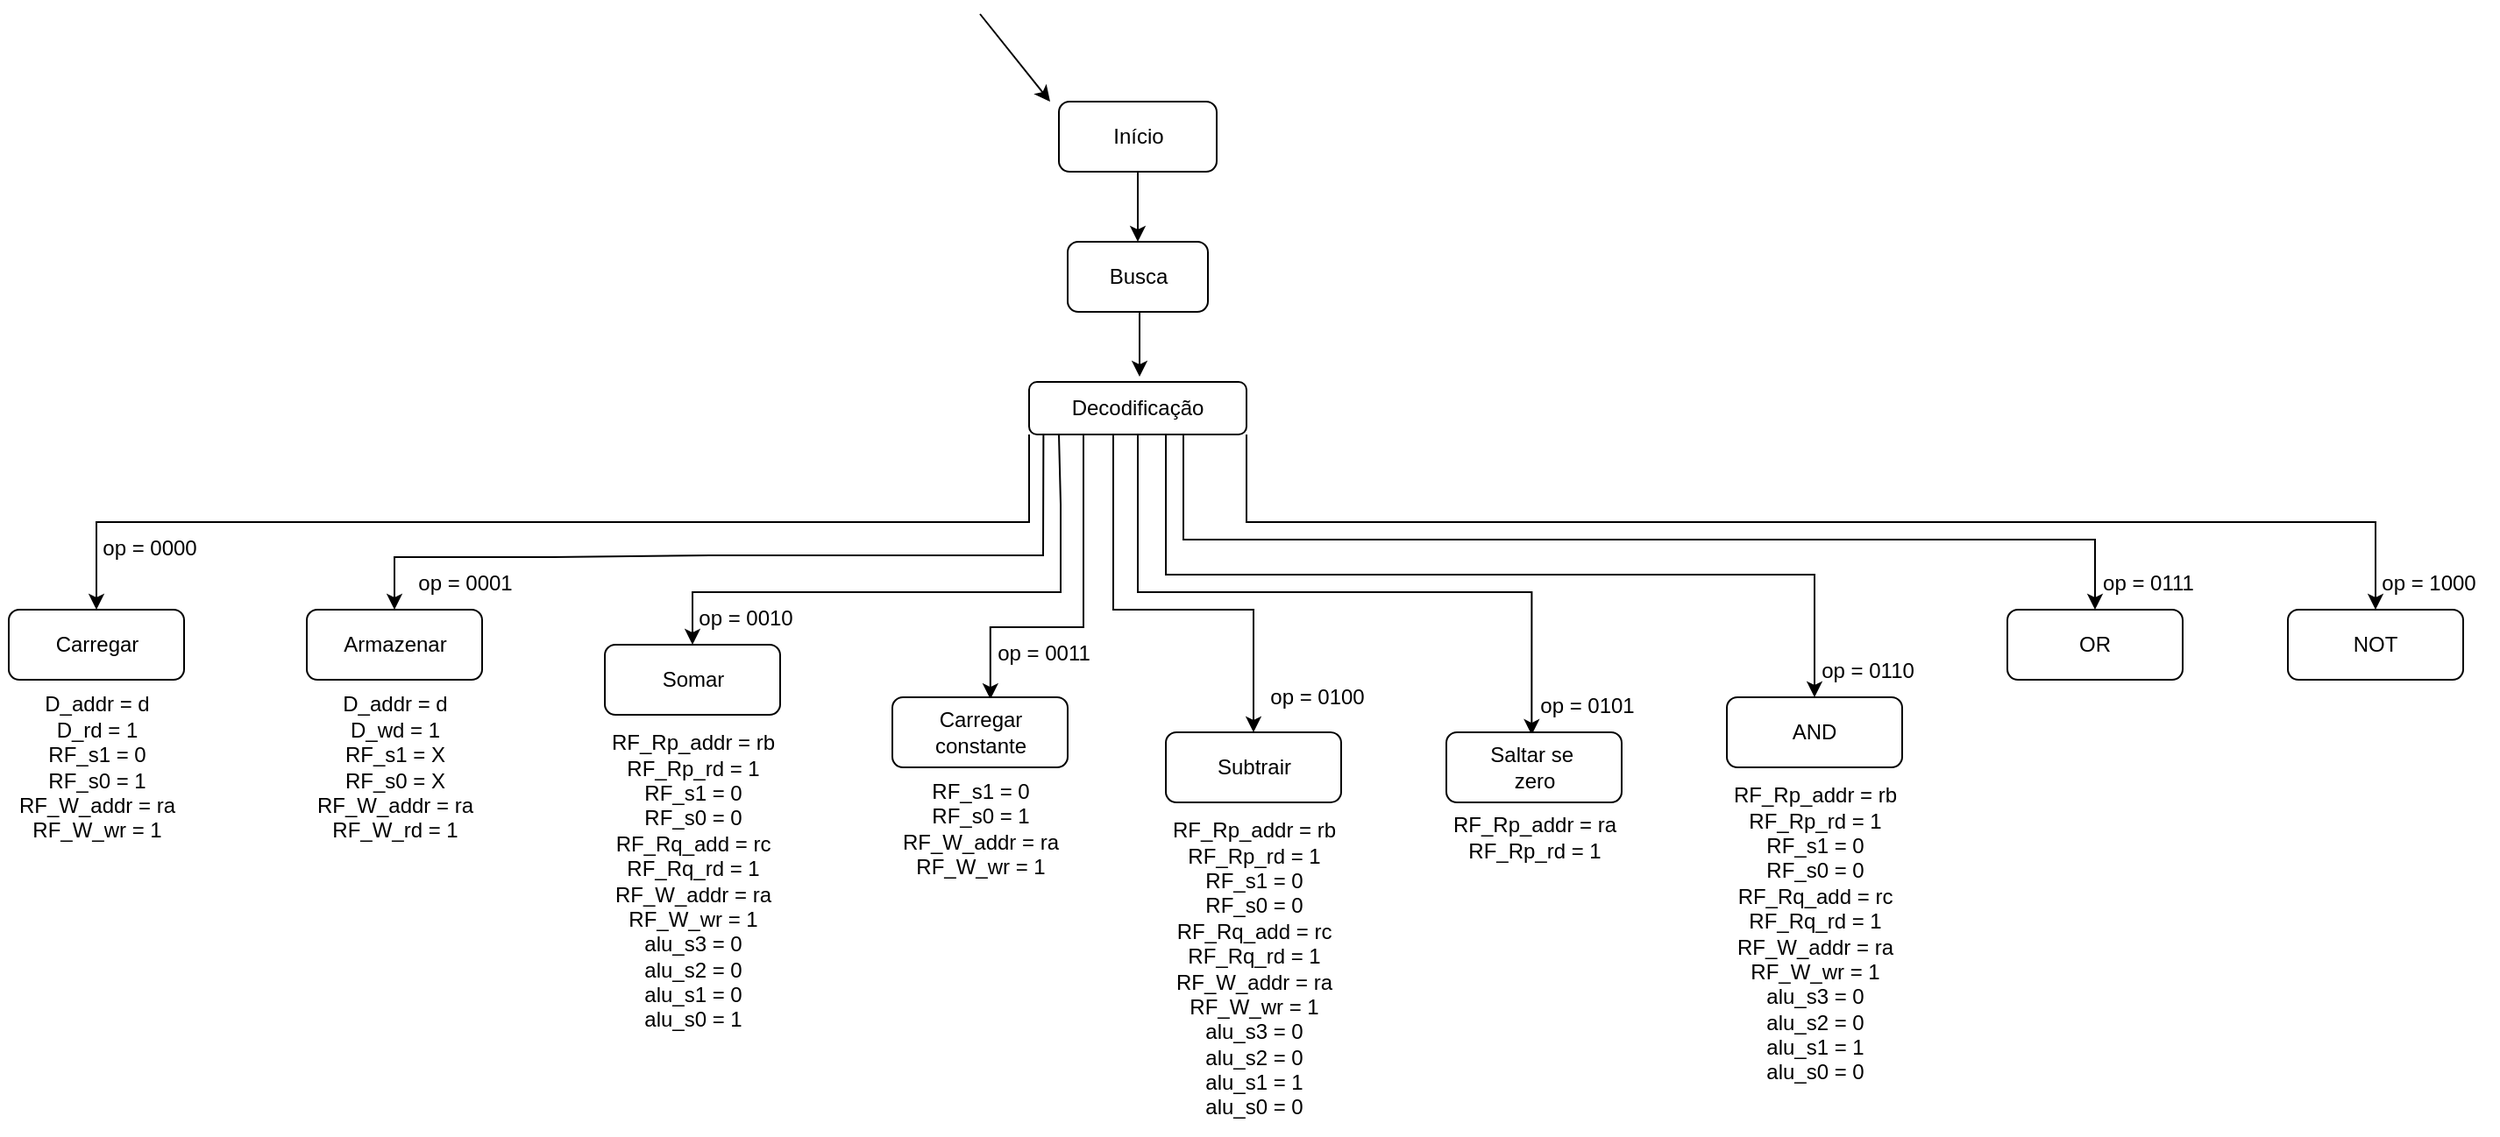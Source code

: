<mxfile version="21.6.3" type="github">
  <diagram name="Page-1" id="TQiY2bgFi70chmA_Tr3e">
    <mxGraphModel dx="2220" dy="1927" grid="1" gridSize="10" guides="1" tooltips="1" connect="1" arrows="1" fold="1" page="1" pageScale="1" pageWidth="827" pageHeight="1169" math="0" shadow="0">
      <root>
        <mxCell id="0" />
        <mxCell id="1" parent="0" />
        <mxCell id="GypIecGDj1aesdgjWcYJ-8" style="edgeStyle=orthogonalEdgeStyle;rounded=0;orthogonalLoop=1;jettySize=auto;html=1;exitX=0.5;exitY=1;exitDx=0;exitDy=0;entryX=0.5;entryY=0;entryDx=0;entryDy=0;" edge="1" parent="1" source="cVuXxNXlXp5hQWQIQ9WC-1" target="cVuXxNXlXp5hQWQIQ9WC-3">
          <mxGeometry relative="1" as="geometry" />
        </mxCell>
        <mxCell id="cVuXxNXlXp5hQWQIQ9WC-1" value="" style="rounded=1;whiteSpace=wrap;html=1;" parent="1" vertex="1">
          <mxGeometry x="369" y="30" width="90" height="40" as="geometry" />
        </mxCell>
        <mxCell id="cVuXxNXlXp5hQWQIQ9WC-2" value="Início" style="text;html=1;align=center;verticalAlign=middle;resizable=0;points=[];autosize=1;strokeColor=none;fillColor=none;" parent="1" vertex="1">
          <mxGeometry x="389" y="35" width="50" height="30" as="geometry" />
        </mxCell>
        <mxCell id="GypIecGDj1aesdgjWcYJ-9" style="edgeStyle=orthogonalEdgeStyle;rounded=0;orthogonalLoop=1;jettySize=auto;html=1;exitX=0.5;exitY=1;exitDx=0;exitDy=0;entryX=0.51;entryY=-0.1;entryDx=0;entryDy=0;entryPerimeter=0;" edge="1" parent="1" source="cVuXxNXlXp5hQWQIQ9WC-3">
          <mxGeometry relative="1" as="geometry">
            <mxPoint x="415" y="187.0" as="targetPoint" />
          </mxGeometry>
        </mxCell>
        <mxCell id="cVuXxNXlXp5hQWQIQ9WC-3" value="" style="rounded=1;whiteSpace=wrap;html=1;" parent="1" vertex="1">
          <mxGeometry x="374" y="110" width="80" height="40" as="geometry" />
        </mxCell>
        <mxCell id="cVuXxNXlXp5hQWQIQ9WC-4" value="Busca" style="text;html=1;align=center;verticalAlign=middle;resizable=0;points=[];autosize=1;strokeColor=none;fillColor=none;" parent="1" vertex="1">
          <mxGeometry x="384" y="115" width="60" height="30" as="geometry" />
        </mxCell>
        <mxCell id="GypIecGDj1aesdgjWcYJ-10" style="edgeStyle=orthogonalEdgeStyle;rounded=0;orthogonalLoop=1;jettySize=auto;html=1;exitX=0;exitY=1;exitDx=0;exitDy=0;entryX=0.5;entryY=0;entryDx=0;entryDy=0;" edge="1" parent="1" source="cVuXxNXlXp5hQWQIQ9WC-5" target="cVuXxNXlXp5hQWQIQ9WC-7">
          <mxGeometry relative="1" as="geometry" />
        </mxCell>
        <mxCell id="GypIecGDj1aesdgjWcYJ-12" style="edgeStyle=orthogonalEdgeStyle;rounded=0;orthogonalLoop=1;jettySize=auto;html=1;exitX=1;exitY=1;exitDx=0;exitDy=0;entryX=0.5;entryY=0;entryDx=0;entryDy=0;" edge="1" parent="1" source="cVuXxNXlXp5hQWQIQ9WC-5" target="cVuXxNXlXp5hQWQIQ9WC-15">
          <mxGeometry relative="1" as="geometry" />
        </mxCell>
        <mxCell id="GypIecGDj1aesdgjWcYJ-18" style="edgeStyle=orthogonalEdgeStyle;rounded=0;orthogonalLoop=1;jettySize=auto;html=1;exitX=0.25;exitY=1;exitDx=0;exitDy=0;entryX=0.574;entryY=0.028;entryDx=0;entryDy=0;entryPerimeter=0;" edge="1" parent="1" source="cVuXxNXlXp5hQWQIQ9WC-5" target="GypIecGDj1aesdgjWcYJ-1">
          <mxGeometry relative="1" as="geometry">
            <mxPoint x="330" y="330" as="targetPoint" />
            <Array as="points">
              <mxPoint x="383" y="330" />
              <mxPoint x="330" y="330" />
            </Array>
          </mxGeometry>
        </mxCell>
        <mxCell id="GypIecGDj1aesdgjWcYJ-20" style="edgeStyle=orthogonalEdgeStyle;rounded=0;orthogonalLoop=1;jettySize=auto;html=1;exitX=0.5;exitY=1;exitDx=0;exitDy=0;entryX=0.481;entryY=0.038;entryDx=0;entryDy=0;entryPerimeter=0;" edge="1" parent="1" source="cVuXxNXlXp5hQWQIQ9WC-5" target="GypIecGDj1aesdgjWcYJ-3">
          <mxGeometry relative="1" as="geometry">
            <mxPoint x="640" y="310" as="targetPoint" />
            <Array as="points">
              <mxPoint x="414" y="310" />
              <mxPoint x="639" y="310" />
            </Array>
          </mxGeometry>
        </mxCell>
        <mxCell id="GypIecGDj1aesdgjWcYJ-24" style="edgeStyle=orthogonalEdgeStyle;rounded=0;orthogonalLoop=1;jettySize=auto;html=1;exitX=0.75;exitY=1;exitDx=0;exitDy=0;entryX=0.5;entryY=0;entryDx=0;entryDy=0;" edge="1" parent="1" source="cVuXxNXlXp5hQWQIQ9WC-5" target="cVuXxNXlXp5hQWQIQ9WC-14">
          <mxGeometry relative="1" as="geometry">
            <mxPoint x="860" y="300" as="targetPoint" />
            <Array as="points">
              <mxPoint x="440" y="220" />
              <mxPoint x="440" y="280" />
              <mxPoint x="960" y="280" />
            </Array>
          </mxGeometry>
        </mxCell>
        <mxCell id="cVuXxNXlXp5hQWQIQ9WC-5" value="Decodificação" style="rounded=1;whiteSpace=wrap;html=1;" parent="1" vertex="1">
          <mxGeometry x="352" y="190" width="124" height="30" as="geometry" />
        </mxCell>
        <mxCell id="cVuXxNXlXp5hQWQIQ9WC-7" value="" style="rounded=1;whiteSpace=wrap;html=1;" parent="1" vertex="1">
          <mxGeometry x="-230" y="320" width="100" height="40" as="geometry" />
        </mxCell>
        <mxCell id="cVuXxNXlXp5hQWQIQ9WC-8" value="" style="rounded=1;whiteSpace=wrap;html=1;" parent="1" vertex="1">
          <mxGeometry x="-60" y="320" width="100" height="40" as="geometry" />
        </mxCell>
        <mxCell id="cVuXxNXlXp5hQWQIQ9WC-9" value="" style="rounded=1;whiteSpace=wrap;html=1;" parent="1" vertex="1">
          <mxGeometry x="110" y="340" width="100" height="40" as="geometry" />
        </mxCell>
        <mxCell id="cVuXxNXlXp5hQWQIQ9WC-10" value="" style="rounded=1;whiteSpace=wrap;html=1;" parent="1" vertex="1">
          <mxGeometry x="274" y="370" width="100" height="40" as="geometry" />
        </mxCell>
        <mxCell id="cVuXxNXlXp5hQWQIQ9WC-11" value="" style="rounded=1;whiteSpace=wrap;html=1;" parent="1" vertex="1">
          <mxGeometry x="430" y="390" width="100" height="40" as="geometry" />
        </mxCell>
        <mxCell id="cVuXxNXlXp5hQWQIQ9WC-12" value="" style="rounded=1;whiteSpace=wrap;html=1;" parent="1" vertex="1">
          <mxGeometry x="590" y="390" width="100" height="40" as="geometry" />
        </mxCell>
        <mxCell id="cVuXxNXlXp5hQWQIQ9WC-13" value="AND" style="rounded=1;whiteSpace=wrap;html=1;" parent="1" vertex="1">
          <mxGeometry x="750" y="370" width="100" height="40" as="geometry" />
        </mxCell>
        <mxCell id="cVuXxNXlXp5hQWQIQ9WC-14" value="OR" style="rounded=1;whiteSpace=wrap;html=1;" parent="1" vertex="1">
          <mxGeometry x="910" y="320" width="100" height="40" as="geometry" />
        </mxCell>
        <mxCell id="cVuXxNXlXp5hQWQIQ9WC-15" value="NOT" style="rounded=1;whiteSpace=wrap;html=1;" parent="1" vertex="1">
          <mxGeometry x="1070" y="320" width="100" height="40" as="geometry" />
        </mxCell>
        <mxCell id="cVuXxNXlXp5hQWQIQ9WC-16" value="Carregar" style="text;html=1;align=center;verticalAlign=middle;resizable=0;points=[];autosize=1;strokeColor=none;fillColor=none;" parent="1" vertex="1">
          <mxGeometry x="-215" y="325" width="70" height="30" as="geometry" />
        </mxCell>
        <mxCell id="cVuXxNXlXp5hQWQIQ9WC-17" value="Armazenar" style="text;html=1;align=center;verticalAlign=middle;resizable=0;points=[];autosize=1;strokeColor=none;fillColor=none;" parent="1" vertex="1">
          <mxGeometry x="-50" y="325" width="80" height="30" as="geometry" />
        </mxCell>
        <mxCell id="cVuXxNXlXp5hQWQIQ9WC-18" value="Somar" style="text;html=1;align=center;verticalAlign=middle;resizable=0;points=[];autosize=1;strokeColor=none;fillColor=none;" parent="1" vertex="1">
          <mxGeometry x="130" y="345" width="60" height="30" as="geometry" />
        </mxCell>
        <mxCell id="GypIecGDj1aesdgjWcYJ-1" value="Carregar&lt;br&gt;constante" style="text;html=1;align=center;verticalAlign=middle;resizable=0;points=[];autosize=1;strokeColor=none;fillColor=none;" vertex="1" parent="1">
          <mxGeometry x="284" y="370" width="80" height="40" as="geometry" />
        </mxCell>
        <mxCell id="GypIecGDj1aesdgjWcYJ-2" value="Subtrair" style="text;html=1;align=center;verticalAlign=middle;resizable=0;points=[];autosize=1;strokeColor=none;fillColor=none;" vertex="1" parent="1">
          <mxGeometry x="445" y="395" width="70" height="30" as="geometry" />
        </mxCell>
        <mxCell id="GypIecGDj1aesdgjWcYJ-3" value="Saltar se&amp;nbsp;&lt;br&gt;zero" style="text;html=1;align=center;verticalAlign=middle;resizable=0;points=[];autosize=1;strokeColor=none;fillColor=none;" vertex="1" parent="1">
          <mxGeometry x="605" y="390" width="70" height="40" as="geometry" />
        </mxCell>
        <mxCell id="GypIecGDj1aesdgjWcYJ-5" value="" style="endArrow=classic;html=1;rounded=0;" edge="1" parent="1">
          <mxGeometry width="50" height="50" relative="1" as="geometry">
            <mxPoint x="324" y="-20" as="sourcePoint" />
            <mxPoint x="364" y="30" as="targetPoint" />
          </mxGeometry>
        </mxCell>
        <mxCell id="GypIecGDj1aesdgjWcYJ-13" value="" style="endArrow=classic;html=1;rounded=0;exitX=0.066;exitY=1.032;exitDx=0;exitDy=0;exitPerimeter=0;entryX=0.5;entryY=0;entryDx=0;entryDy=0;" edge="1" parent="1" target="cVuXxNXlXp5hQWQIQ9WC-8">
          <mxGeometry width="50" height="50" relative="1" as="geometry">
            <mxPoint x="360.184" y="220.0" as="sourcePoint" />
            <mxPoint y="300" as="targetPoint" />
            <Array as="points">
              <mxPoint x="360" y="289.04" />
              <mxPoint x="270" y="289" />
              <mxPoint x="170" y="289" />
              <mxPoint x="80" y="290" />
              <mxPoint x="-10" y="290" />
            </Array>
          </mxGeometry>
        </mxCell>
        <mxCell id="GypIecGDj1aesdgjWcYJ-16" value="" style="endArrow=classic;html=1;rounded=0;entryX=0.5;entryY=0;entryDx=0;entryDy=0;" edge="1" parent="1" target="cVuXxNXlXp5hQWQIQ9WC-9">
          <mxGeometry width="50" height="50" relative="1" as="geometry">
            <mxPoint x="369" y="220" as="sourcePoint" />
            <mxPoint x="160" y="310" as="targetPoint" />
            <Array as="points">
              <mxPoint x="370" y="260" />
              <mxPoint x="370" y="290" />
              <mxPoint x="370" y="310" />
              <mxPoint x="320" y="310" />
              <mxPoint x="270" y="310" />
              <mxPoint x="210" y="310" />
              <mxPoint x="180" y="310" />
              <mxPoint x="160" y="310" />
            </Array>
          </mxGeometry>
        </mxCell>
        <mxCell id="GypIecGDj1aesdgjWcYJ-19" value="" style="endArrow=classic;html=1;rounded=0;entryX=0.5;entryY=0;entryDx=0;entryDy=0;" edge="1" parent="1" target="cVuXxNXlXp5hQWQIQ9WC-11">
          <mxGeometry width="50" height="50" relative="1" as="geometry">
            <mxPoint x="400" y="220" as="sourcePoint" />
            <mxPoint x="460" y="330" as="targetPoint" />
            <Array as="points">
              <mxPoint x="400" y="270" />
              <mxPoint x="400" y="290" />
              <mxPoint x="400" y="310" />
              <mxPoint x="400" y="320" />
              <mxPoint x="410" y="320" />
              <mxPoint x="480" y="320" />
            </Array>
          </mxGeometry>
        </mxCell>
        <mxCell id="GypIecGDj1aesdgjWcYJ-22" value="" style="endArrow=classic;html=1;rounded=0;entryX=0.5;entryY=0;entryDx=0;entryDy=0;" edge="1" parent="1" target="cVuXxNXlXp5hQWQIQ9WC-13">
          <mxGeometry width="50" height="50" relative="1" as="geometry">
            <mxPoint x="430" y="220" as="sourcePoint" />
            <mxPoint x="800" y="290" as="targetPoint" />
            <Array as="points">
              <mxPoint x="430" y="260" />
              <mxPoint x="430" y="300" />
              <mxPoint x="610" y="300" />
              <mxPoint x="700" y="300" />
              <mxPoint x="750" y="300" />
              <mxPoint x="780" y="300" />
              <mxPoint x="800" y="300" />
            </Array>
          </mxGeometry>
        </mxCell>
        <mxCell id="GypIecGDj1aesdgjWcYJ-25" value="op = 0000" style="text;html=1;align=center;verticalAlign=middle;resizable=0;points=[];autosize=1;strokeColor=none;fillColor=none;" vertex="1" parent="1">
          <mxGeometry x="-190" y="270" width="80" height="30" as="geometry" />
        </mxCell>
        <mxCell id="GypIecGDj1aesdgjWcYJ-26" value="op = 0001" style="text;html=1;align=center;verticalAlign=middle;resizable=0;points=[];autosize=1;strokeColor=none;fillColor=none;" vertex="1" parent="1">
          <mxGeometry x="-10" y="290" width="80" height="30" as="geometry" />
        </mxCell>
        <mxCell id="GypIecGDj1aesdgjWcYJ-27" value="op = 0010" style="text;html=1;align=center;verticalAlign=middle;resizable=0;points=[];autosize=1;strokeColor=none;fillColor=none;" vertex="1" parent="1">
          <mxGeometry x="150" y="310" width="80" height="30" as="geometry" />
        </mxCell>
        <mxCell id="GypIecGDj1aesdgjWcYJ-28" value="op = 0011" style="text;html=1;align=center;verticalAlign=middle;resizable=0;points=[];autosize=1;strokeColor=none;fillColor=none;" vertex="1" parent="1">
          <mxGeometry x="320" y="330" width="80" height="30" as="geometry" />
        </mxCell>
        <mxCell id="GypIecGDj1aesdgjWcYJ-29" value="op = 0100" style="text;html=1;align=center;verticalAlign=middle;resizable=0;points=[];autosize=1;strokeColor=none;fillColor=none;" vertex="1" parent="1">
          <mxGeometry x="476" y="355" width="80" height="30" as="geometry" />
        </mxCell>
        <mxCell id="GypIecGDj1aesdgjWcYJ-30" value="op = 0101" style="text;html=1;align=center;verticalAlign=middle;resizable=0;points=[];autosize=1;strokeColor=none;fillColor=none;" vertex="1" parent="1">
          <mxGeometry x="630" y="360" width="80" height="30" as="geometry" />
        </mxCell>
        <mxCell id="GypIecGDj1aesdgjWcYJ-31" value="op = 0110" style="text;html=1;align=center;verticalAlign=middle;resizable=0;points=[];autosize=1;strokeColor=none;fillColor=none;" vertex="1" parent="1">
          <mxGeometry x="790" y="340" width="80" height="30" as="geometry" />
        </mxCell>
        <mxCell id="GypIecGDj1aesdgjWcYJ-32" value="op = 0111" style="text;html=1;align=center;verticalAlign=middle;resizable=0;points=[];autosize=1;strokeColor=none;fillColor=none;" vertex="1" parent="1">
          <mxGeometry x="950" y="290" width="80" height="30" as="geometry" />
        </mxCell>
        <mxCell id="GypIecGDj1aesdgjWcYJ-33" value="op = 1000" style="text;html=1;align=center;verticalAlign=middle;resizable=0;points=[];autosize=1;strokeColor=none;fillColor=none;" vertex="1" parent="1">
          <mxGeometry x="1110" y="290" width="80" height="30" as="geometry" />
        </mxCell>
        <mxCell id="GypIecGDj1aesdgjWcYJ-34" value="D_addr = d&lt;br&gt;D_rd = 1&lt;br&gt;RF_s1 = 0&lt;br&gt;RF_s0 = 1&lt;br&gt;RF_W_addr = ra&lt;br&gt;RF_W_wr = 1" style="text;html=1;align=center;verticalAlign=middle;resizable=0;points=[];autosize=1;strokeColor=none;fillColor=none;" vertex="1" parent="1">
          <mxGeometry x="-235" y="360" width="110" height="100" as="geometry" />
        </mxCell>
        <mxCell id="GypIecGDj1aesdgjWcYJ-35" value="D_addr = d&lt;br&gt;D_wd = 1&lt;br&gt;RF_s1 = X&lt;br&gt;RF_s0 = X&lt;br&gt;RF_W_addr = ra&lt;br&gt;RF_W_rd = 1" style="text;html=1;align=center;verticalAlign=middle;resizable=0;points=[];autosize=1;strokeColor=none;fillColor=none;" vertex="1" parent="1">
          <mxGeometry x="-65" y="360" width="110" height="100" as="geometry" />
        </mxCell>
        <mxCell id="GypIecGDj1aesdgjWcYJ-36" value="RF_Rp_addr = rb&lt;br&gt;RF_Rp_rd = 1&lt;br&gt;RF_s1 = 0&lt;br&gt;RF_s0 = 0&lt;br&gt;RF_Rq_add = rc&lt;br&gt;RF_Rq_rd = 1&lt;br&gt;RF_W_addr = ra&lt;br&gt;RF_W_wr = 1&lt;br&gt;alu_s3 = 0&lt;br&gt;alu_s2 = 0&lt;br&gt;alu_s1 = 0&lt;br&gt;alu_s0 = 1" style="text;html=1;align=center;verticalAlign=middle;resizable=0;points=[];autosize=1;strokeColor=none;fillColor=none;" vertex="1" parent="1">
          <mxGeometry x="100" y="380" width="120" height="190" as="geometry" />
        </mxCell>
        <mxCell id="GypIecGDj1aesdgjWcYJ-37" value="RF_s1 = 0&lt;br style=&quot;border-color: var(--border-color);&quot;&gt;RF_s0 = 1&lt;br style=&quot;border-color: var(--border-color);&quot;&gt;RF_W_addr = ra&lt;br style=&quot;border-color: var(--border-color);&quot;&gt;RF_W_wr = 1" style="text;html=1;align=center;verticalAlign=middle;resizable=0;points=[];autosize=1;strokeColor=none;fillColor=none;" vertex="1" parent="1">
          <mxGeometry x="269" y="410" width="110" height="70" as="geometry" />
        </mxCell>
        <mxCell id="GypIecGDj1aesdgjWcYJ-38" value="RF_Rp_addr = rb&lt;br&gt;RF_Rp_rd = 1&lt;br&gt;RF_s1 = 0&lt;br&gt;RF_s0 = 0&lt;br&gt;RF_Rq_add = rc&lt;br&gt;RF_Rq_rd = 1&lt;br&gt;RF_W_addr = ra&lt;br&gt;RF_W_wr = 1&lt;br&gt;alu_s3 = 0&lt;br&gt;alu_s2 = 0&lt;br&gt;alu_s1 = 1&lt;br&gt;alu_s0 = 0" style="text;html=1;align=center;verticalAlign=middle;resizable=0;points=[];autosize=1;strokeColor=none;fillColor=none;" vertex="1" parent="1">
          <mxGeometry x="420" y="430" width="120" height="190" as="geometry" />
        </mxCell>
        <mxCell id="GypIecGDj1aesdgjWcYJ-39" value="RF_Rp_addr = ra&lt;br style=&quot;border-color: var(--border-color);&quot;&gt;RF_Rp_rd = 1" style="text;html=1;align=center;verticalAlign=middle;resizable=0;points=[];autosize=1;strokeColor=none;fillColor=none;" vertex="1" parent="1">
          <mxGeometry x="580" y="430" width="120" height="40" as="geometry" />
        </mxCell>
        <mxCell id="GypIecGDj1aesdgjWcYJ-40" value="RF_Rp_addr = rb&lt;br&gt;RF_Rp_rd = 1&lt;br&gt;RF_s1 = 0&lt;br&gt;RF_s0 = 0&lt;br&gt;RF_Rq_add = rc&lt;br&gt;RF_Rq_rd = 1&lt;br&gt;RF_W_addr = ra&lt;br&gt;RF_W_wr = 1&lt;br&gt;alu_s3 = 0&lt;br&gt;alu_s2 = 0&lt;br&gt;alu_s1 = 1&lt;br&gt;alu_s0 = 0" style="text;html=1;align=center;verticalAlign=middle;resizable=0;points=[];autosize=1;strokeColor=none;fillColor=none;" vertex="1" parent="1">
          <mxGeometry x="740" y="410" width="120" height="190" as="geometry" />
        </mxCell>
      </root>
    </mxGraphModel>
  </diagram>
</mxfile>
